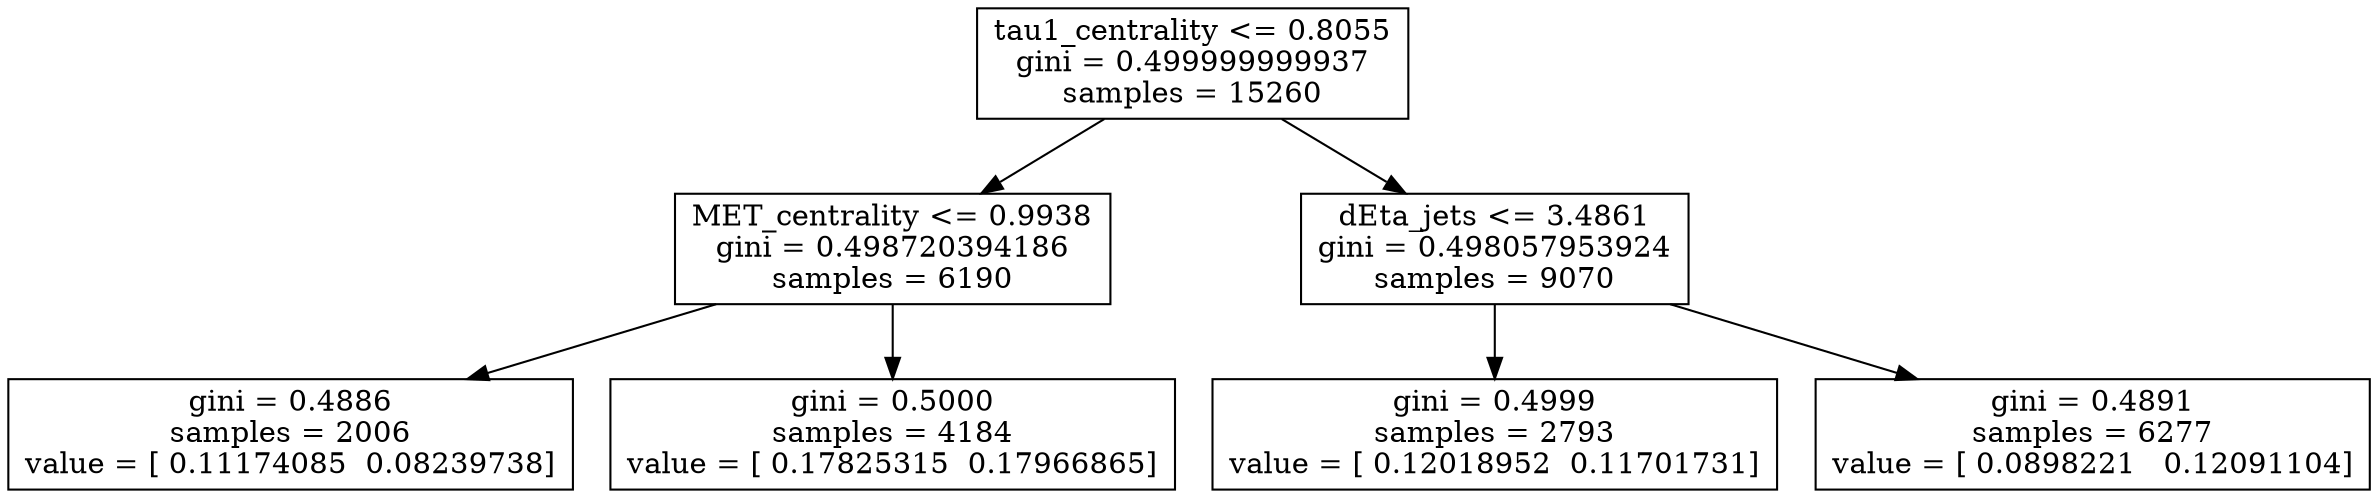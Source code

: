 digraph Tree {
0 [label="tau1_centrality <= 0.8055\ngini = 0.499999999937\nsamples = 15260", shape="box"] ;
1 [label="MET_centrality <= 0.9938\ngini = 0.498720394186\nsamples = 6190", shape="box"] ;
0 -> 1 ;
2 [label="gini = 0.4886\nsamples = 2006\nvalue = [ 0.11174085  0.08239738]", shape="box"] ;
1 -> 2 ;
3 [label="gini = 0.5000\nsamples = 4184\nvalue = [ 0.17825315  0.17966865]", shape="box"] ;
1 -> 3 ;
4 [label="dEta_jets <= 3.4861\ngini = 0.498057953924\nsamples = 9070", shape="box"] ;
0 -> 4 ;
5 [label="gini = 0.4999\nsamples = 2793\nvalue = [ 0.12018952  0.11701731]", shape="box"] ;
4 -> 5 ;
6 [label="gini = 0.4891\nsamples = 6277\nvalue = [ 0.0898221   0.12091104]", shape="box"] ;
4 -> 6 ;
}